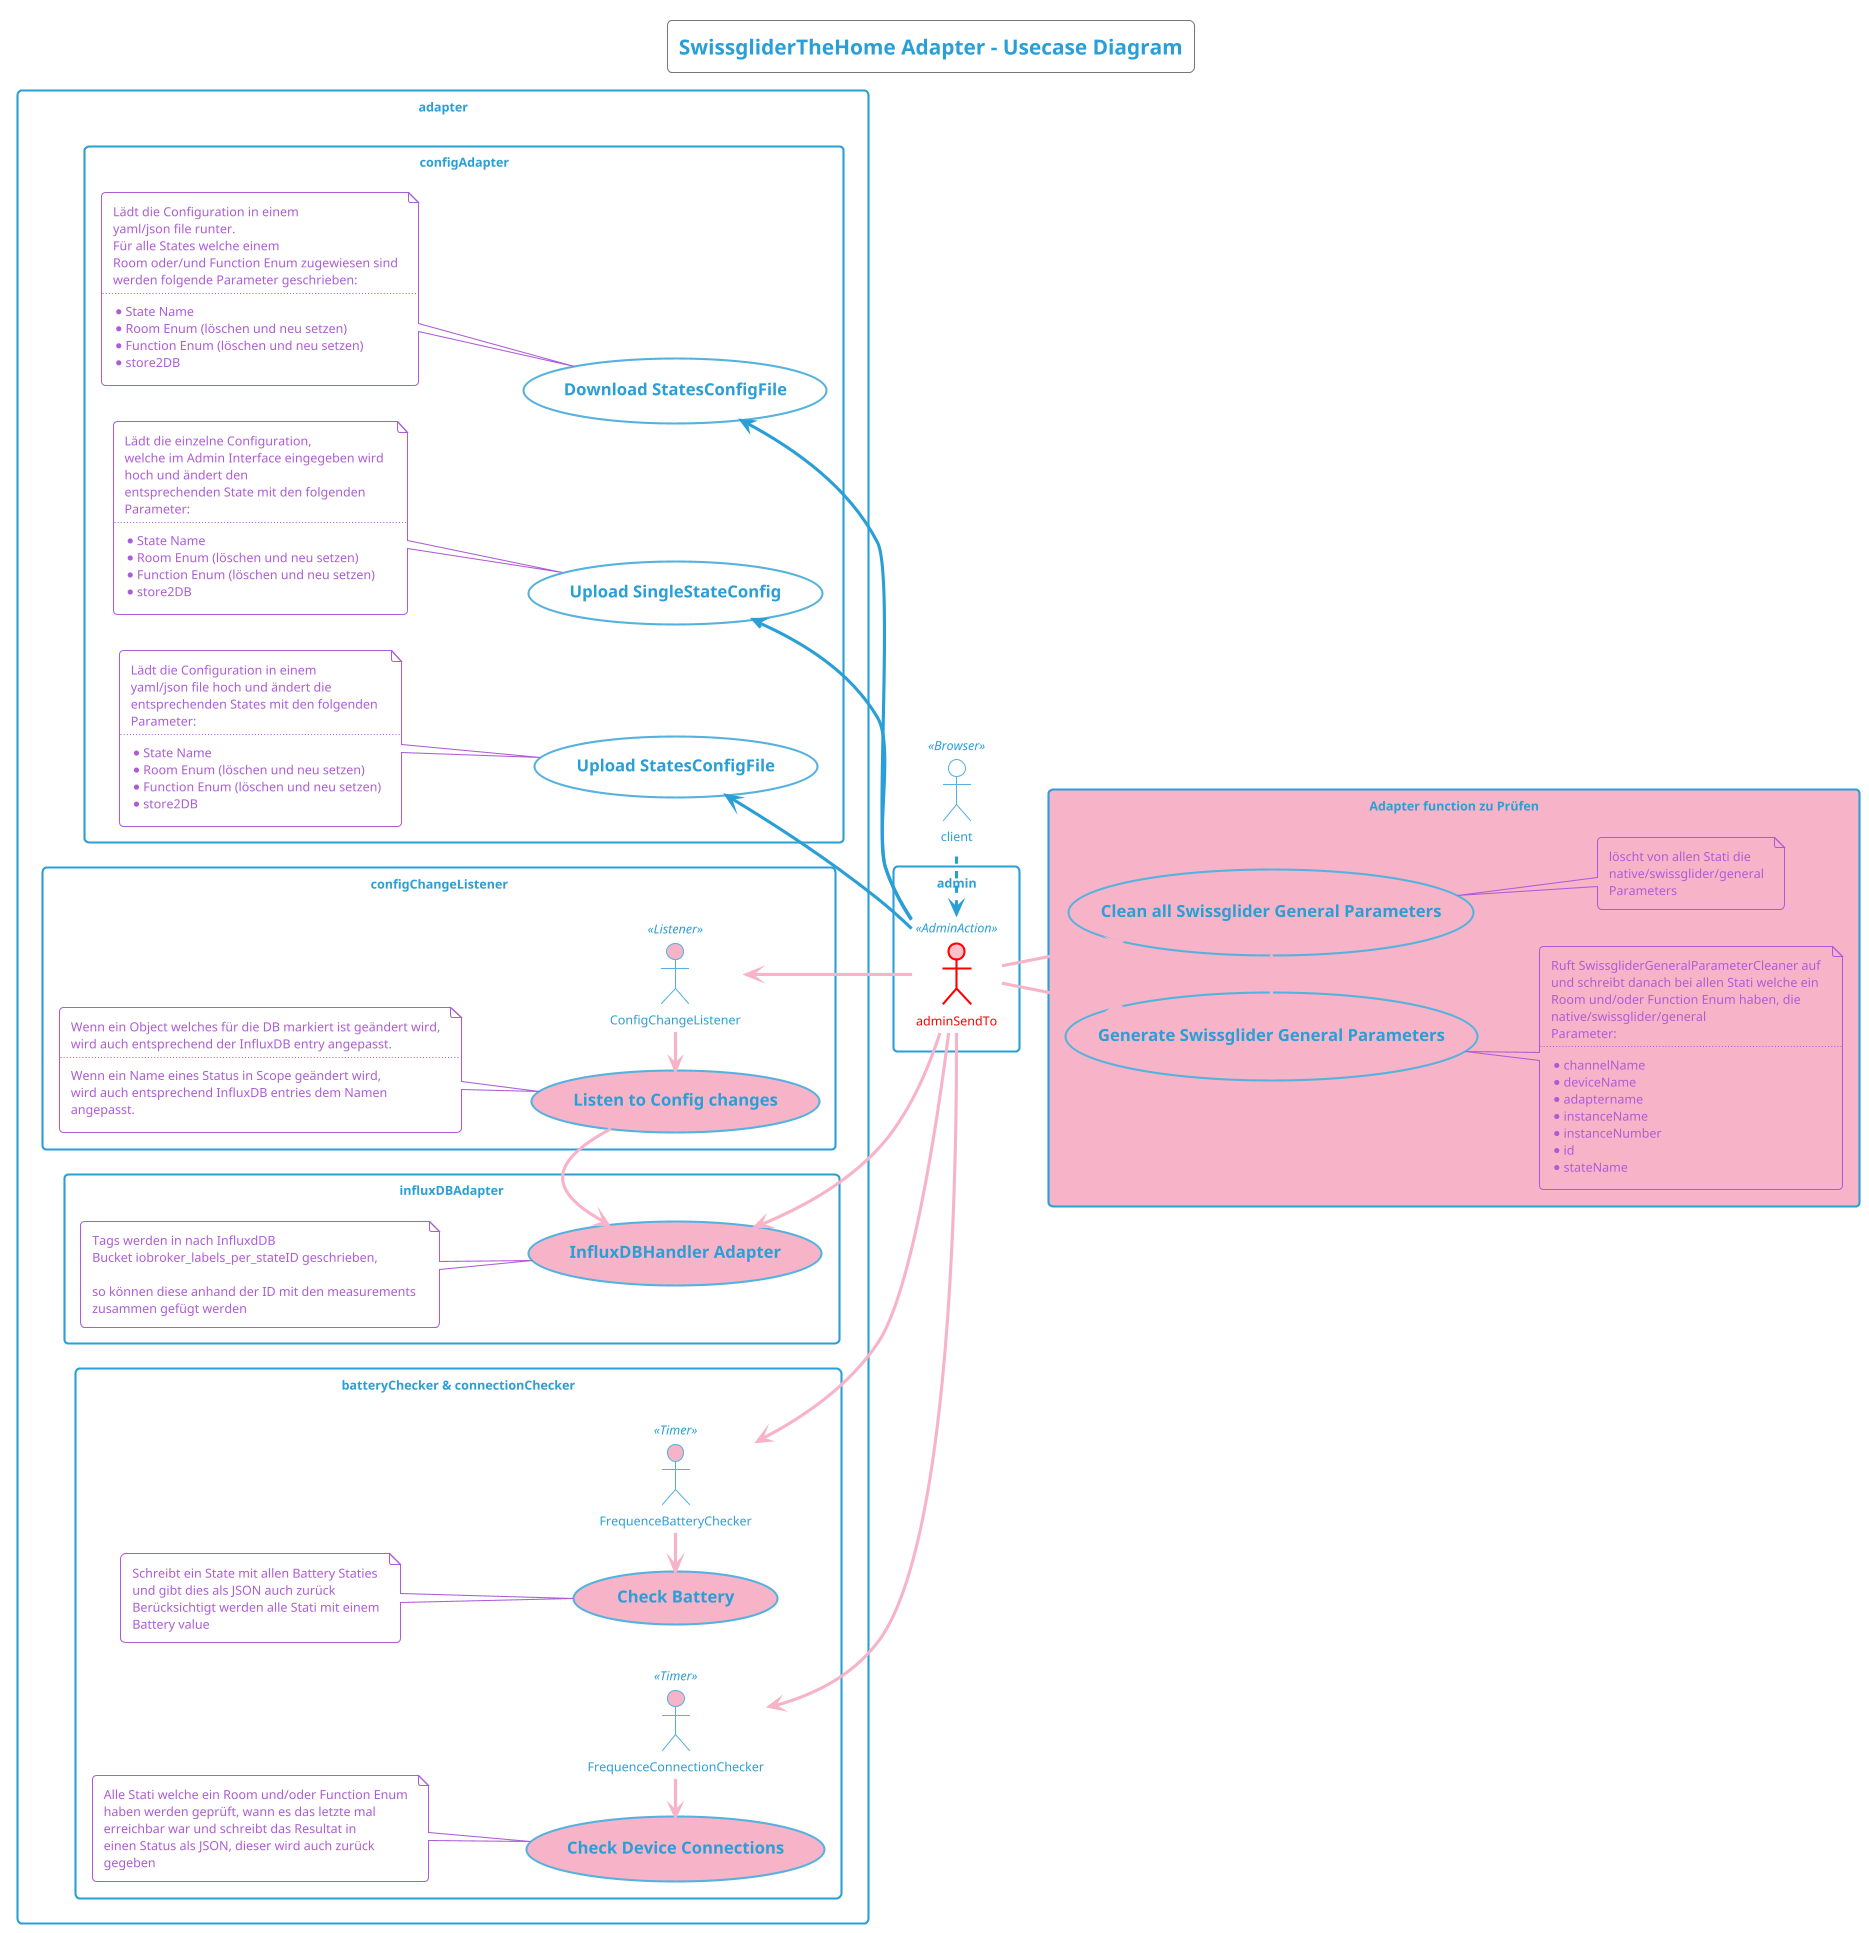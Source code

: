 @startuml
!theme cyborg-outline

title
    SwissgliderTheHome Adapter - Usecase Diagram
end title

actor client << Browser >>
rectangle admin {
    actor adminSendTo << AdminAction >> #pink;line:red;line.bold;text:red
}

rectangle adapter {
    rectangle "configAdapter" {
        usecase ConfigDownloader as "=Download StatesConfigFile"
            note top
                Lädt die Configuration in einem 
                yaml/json file runter. 
                Für alle States welche einem 
                Room oder/und Function Enum zugewiesen sind
                werden folgende Parameter geschrieben:
                ..
                * State Name
                * Room Enum (löschen und neu setzen)
                * Function Enum (löschen und neu setzen)
                * store2DB
            end note
        usecase SingleUploader as "=Upload SingleStateConfig"
            note top
                Lädt die einzelne Configuration, 
                welche im Admin Interface eingegeben wird 
                hoch und ändert den
                entsprechenden State mit den folgenden
                Parameter:
                ..
                * State Name
                * Room Enum (löschen und neu setzen)
                * Function Enum (löschen und neu setzen)
                * store2DB
            end note
        usecase ConfigUploader as "=Upload StatesConfigFile"
            note top
                Lädt die Configuration in einem 
                yaml/json file hoch und ändert die
                entsprechenden States mit den folgenden
                Parameter:
                ..
                * State Name
                * Room Enum (löschen und neu setzen)
                * Function Enum (löschen und neu setzen)
                * store2DB
            end note
    }

    rectangle "configChangeListener" {
        actor ConfigChangeListener << Listener >> #F7B4C8
        usecase ConfigChangePreWorker as "=Listen to Config changes" #F7B4C8
            note top
                Wenn ein Object welches für die DB markiert ist geändert wird,
                wird auch entsprechend der InfluxDB entry angepasst.
                ..
                Wenn ein Name eines Status in Scope geändert wird, 
                wird auch entsprechend InfluxDB entries dem Namen
                angepasst.
            end note
    }

    rectangle "influxDBAdapter" {
        usecase InfluxDBConverter as "=InfluxDBHandler Adapter" #F7B4C8
            note top
                Tags werden in nach InfluxdDB 
                Bucket iobroker_labels_per_stateID geschrieben,

                so können diese anhand der ID mit den measurements 
                zusammen gefügt werden
            end note
    }

    rectangle "batteryChecker & connectionChecker" {
        actor FrequenceBatteryChecker << Timer >> #F7B4C8
        actor FrequenceConnectionChecker << Timer >> #F7B4C8
        usecase BatteryChecker as "=Check Battery" #F7B4C8
            note top
                Schreibt ein State mit allen Battery Staties
                und gibt dies als JSON auch zurück
                Berücksichtigt werden alle Stati mit einem
                Battery value
            end note
        usecase ConnectionChecker as "=Check Device Connections" #F7B4C8
            note top 
                Alle Stati welche ein Room und/oder Function Enum
                haben werden geprüft, wann es das letzte mal
                erreichbar war und schreibt das Resultat in
                einen Status als JSON, dieser wird auch zurück
                gegeben
            end note
    }
}
rectangle adapter1 as "Adapter function zu Prüfen" #F7B4C8 {
    usecase SwissgliderGeneralParameterGenerator as "=Generate Swissglider General Parameters"
        note bottom
            Ruft SwissgliderGeneralParameterCleaner auf
            und schreibt danach bei allen Stati welche ein 
            Room und/oder Function Enum haben, die
            native/swissglider/general
            Parameter:
            ..
            * channelName
            * deviceName
            * adaptername
            * instanceName
            * instanceNumber
            * id
            * stateName
        end note
    usecase SwissgliderGeneralParameterCleaner as "=Clean all Swissglider General Parameters"
        note bottom
            löscht von allen Stati die 
            native/swissglider/general
            Parameters
        end note
}

left to right direction
client -left..> adminSendTo
adminSendTo -up-> ConfigUploader
adminSendTo -up-> SingleUploader
adminSendTo -up-> ConfigDownloader
adminSendTo -up-> ConfigChangeListener  #F7B4C8
adminSendTo -up-> FrequenceBatteryChecker  #F7B4C8
adminSendTo -up-> FrequenceConnectionChecker  #F7B4C8
adminSendTo -up-> InfluxDBConverter  #F7B4C8
adminSendTo -down-> SwissgliderGeneralParameterGenerator  #F7B4C8
adminSendTo -down-> SwissgliderGeneralParameterCleaner  #F7B4C8
SwissgliderGeneralParameterGenerator -> SwissgliderGeneralParameterCleaner  #F7B4C8

FrequenceBatteryChecker -left-> BatteryChecker  #F7B4C8
FrequenceConnectionChecker -left-> ConnectionChecker  #F7B4C8
ConfigChangeListener -left-> ConfigChangePreWorker  #F7B4C8

ConfigChangePreWorker -> InfluxDBConverter  #F7B4C8

@enduml